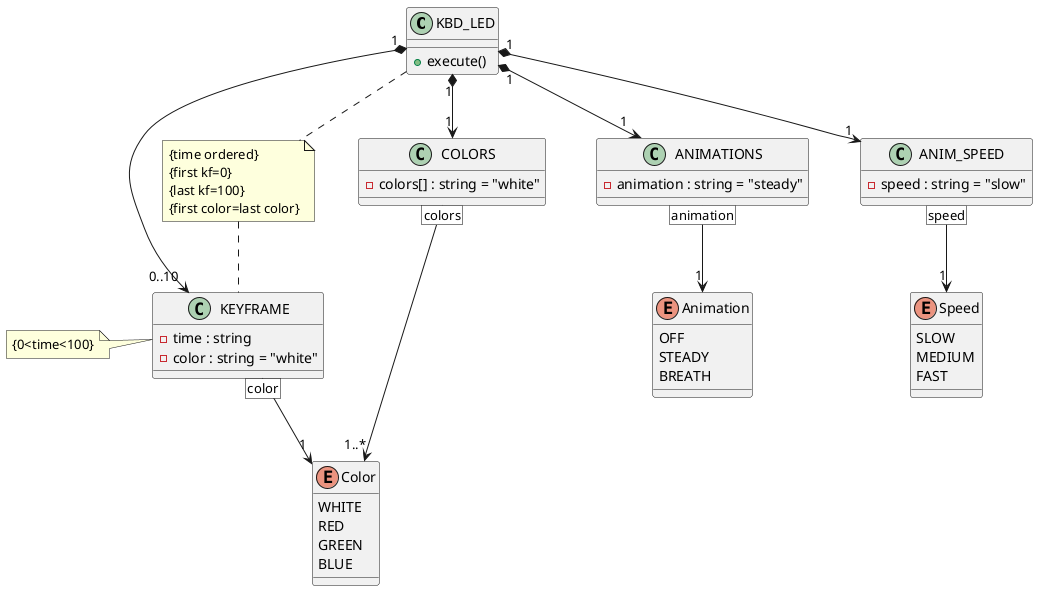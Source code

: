 @startuml classes
    class KBD_LED
    {
        +execute()
    }

    enum Color
    {
        WHITE
        RED
        GREEN
        BLUE
    }

'----- COLORS -----
    class COLORS
    {
        -colors[] : string = "white"
    }

    COLORS [colors] --> "1..*" Color

'----- ANIMATIONS -----
    class ANIMATIONS
    {
        -animation : string = "steady"
    }

        enum Animation
    {
        OFF
        STEADY
        BREATH
    }

    ANIMATIONS [animation] --> "1" Animation

'----- SPEED -----
    enum Speed
    {
        SLOW
        MEDIUM
        FAST
    }

    class ANIM_SPEED
    {
        -speed : string = "slow"
    }

    ANIM_SPEED [speed] --> "1" Speed

'----- KEYFRAME -----
    class KEYFRAME
    {
        -time : string
        -color : string = "white"
    }

    note left :{0<time<100}
    note as N1
        {time ordered}
        {first kf=0}
        {last kf=100}
        {first color=last color}
    end note

    KEYFRAME [color] --> "1" Color

    KBD_LED .. N1
    N1 .. KEYFRAME

    KBD_LED "1" *--> "1" COLORS
    KBD_LED "1" *--> "1" ANIMATIONS
    KBD_LED "1" *--> "1" ANIM_SPEED
    KBD_LED "1" *--> "0..10" KEYFRAME

@enduml